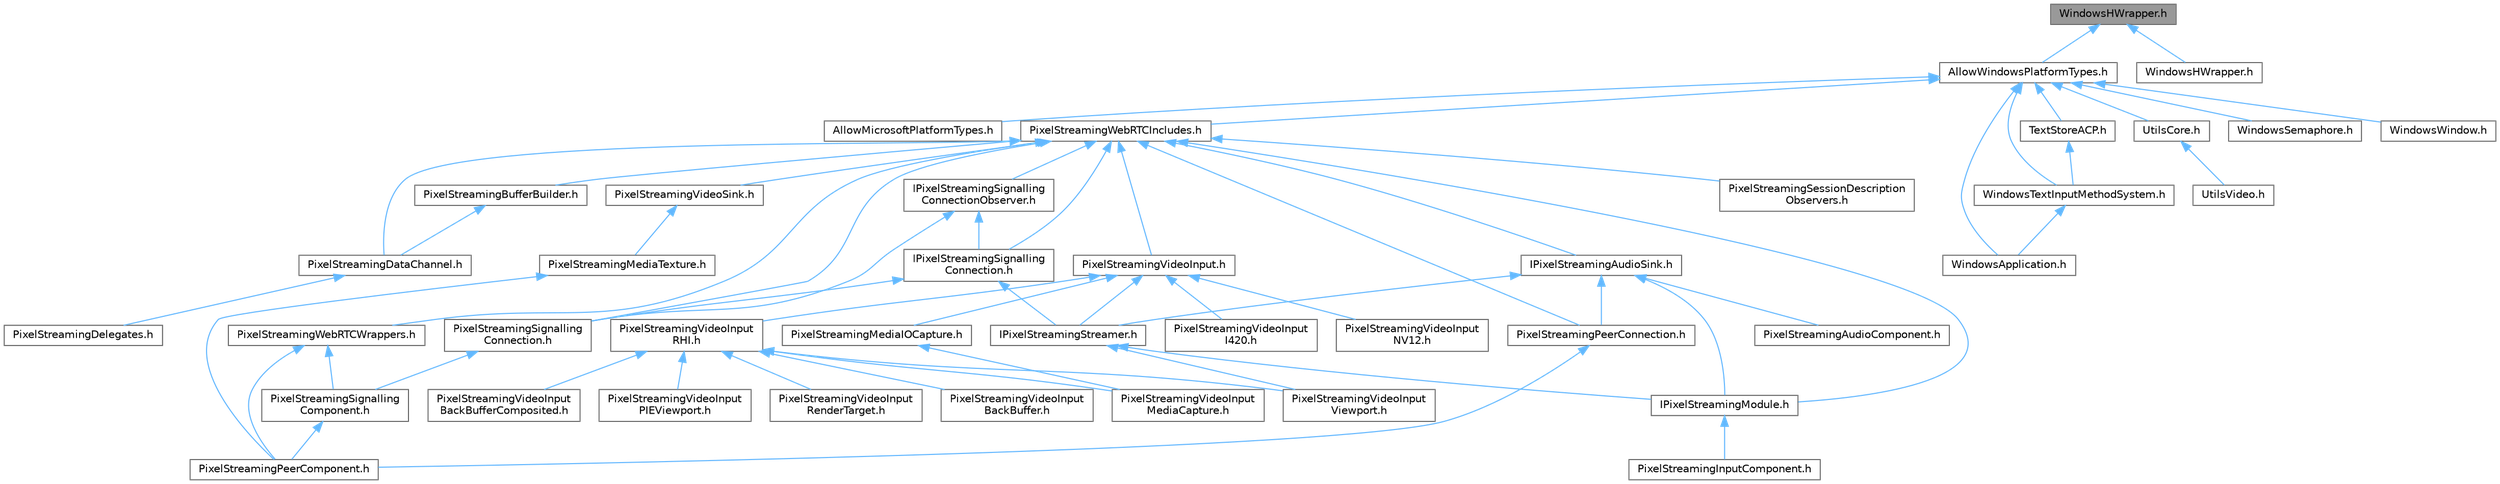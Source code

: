 digraph "WindowsHWrapper.h"
{
 // INTERACTIVE_SVG=YES
 // LATEX_PDF_SIZE
  bgcolor="transparent";
  edge [fontname=Helvetica,fontsize=10,labelfontname=Helvetica,labelfontsize=10];
  node [fontname=Helvetica,fontsize=10,shape=box,height=0.2,width=0.4];
  Node1 [id="Node000001",label="WindowsHWrapper.h",height=0.2,width=0.4,color="gray40", fillcolor="grey60", style="filled", fontcolor="black",tooltip=" "];
  Node1 -> Node2 [id="edge1_Node000001_Node000002",dir="back",color="steelblue1",style="solid",tooltip=" "];
  Node2 [id="Node000002",label="AllowWindowsPlatformTypes.h",height=0.2,width=0.4,color="grey40", fillcolor="white", style="filled",URL="$d5/de3/AllowWindowsPlatformTypes_8h.html",tooltip=" "];
  Node2 -> Node3 [id="edge2_Node000002_Node000003",dir="back",color="steelblue1",style="solid",tooltip=" "];
  Node3 [id="Node000003",label="AllowMicrosoftPlatformTypes.h",height=0.2,width=0.4,color="grey40", fillcolor="white", style="filled",URL="$d0/d57/AllowMicrosoftPlatformTypes_8h.html",tooltip=" "];
  Node2 -> Node4 [id="edge3_Node000002_Node000004",dir="back",color="steelblue1",style="solid",tooltip=" "];
  Node4 [id="Node000004",label="PixelStreamingWebRTCIncludes.h",height=0.2,width=0.4,color="grey40", fillcolor="white", style="filled",URL="$d6/d79/PixelStreamingWebRTCIncludes_8h.html",tooltip=" "];
  Node4 -> Node5 [id="edge4_Node000004_Node000005",dir="back",color="steelblue1",style="solid",tooltip=" "];
  Node5 [id="Node000005",label="IPixelStreamingAudioSink.h",height=0.2,width=0.4,color="grey40", fillcolor="white", style="filled",URL="$d9/d99/IPixelStreamingAudioSink_8h.html",tooltip=" "];
  Node5 -> Node6 [id="edge5_Node000005_Node000006",dir="back",color="steelblue1",style="solid",tooltip=" "];
  Node6 [id="Node000006",label="IPixelStreamingModule.h",height=0.2,width=0.4,color="grey40", fillcolor="white", style="filled",URL="$d2/d87/IPixelStreamingModule_8h.html",tooltip=" "];
  Node6 -> Node7 [id="edge6_Node000006_Node000007",dir="back",color="steelblue1",style="solid",tooltip=" "];
  Node7 [id="Node000007",label="PixelStreamingInputComponent.h",height=0.2,width=0.4,color="grey40", fillcolor="white", style="filled",URL="$d5/d26/PixelStreamingInputComponent_8h.html",tooltip=" "];
  Node5 -> Node8 [id="edge7_Node000005_Node000008",dir="back",color="steelblue1",style="solid",tooltip=" "];
  Node8 [id="Node000008",label="IPixelStreamingStreamer.h",height=0.2,width=0.4,color="grey40", fillcolor="white", style="filled",URL="$d8/d28/IPixelStreamingStreamer_8h.html",tooltip=" "];
  Node8 -> Node6 [id="edge8_Node000008_Node000006",dir="back",color="steelblue1",style="solid",tooltip=" "];
  Node8 -> Node9 [id="edge9_Node000008_Node000009",dir="back",color="steelblue1",style="solid",tooltip=" "];
  Node9 [id="Node000009",label="PixelStreamingVideoInput\lViewport.h",height=0.2,width=0.4,color="grey40", fillcolor="white", style="filled",URL="$d1/dbc/PixelStreamingVideoInputViewport_8h.html",tooltip=" "];
  Node5 -> Node10 [id="edge10_Node000005_Node000010",dir="back",color="steelblue1",style="solid",tooltip=" "];
  Node10 [id="Node000010",label="PixelStreamingAudioComponent.h",height=0.2,width=0.4,color="grey40", fillcolor="white", style="filled",URL="$df/d1c/PixelStreamingAudioComponent_8h.html",tooltip=" "];
  Node5 -> Node11 [id="edge11_Node000005_Node000011",dir="back",color="steelblue1",style="solid",tooltip=" "];
  Node11 [id="Node000011",label="PixelStreamingPeerConnection.h",height=0.2,width=0.4,color="grey40", fillcolor="white", style="filled",URL="$d5/d43/PixelStreamingPeerConnection_8h.html",tooltip=" "];
  Node11 -> Node12 [id="edge12_Node000011_Node000012",dir="back",color="steelblue1",style="solid",tooltip=" "];
  Node12 [id="Node000012",label="PixelStreamingPeerComponent.h",height=0.2,width=0.4,color="grey40", fillcolor="white", style="filled",URL="$de/d4d/PixelStreamingPeerComponent_8h.html",tooltip=" "];
  Node4 -> Node6 [id="edge13_Node000004_Node000006",dir="back",color="steelblue1",style="solid",tooltip=" "];
  Node4 -> Node13 [id="edge14_Node000004_Node000013",dir="back",color="steelblue1",style="solid",tooltip=" "];
  Node13 [id="Node000013",label="IPixelStreamingSignalling\lConnection.h",height=0.2,width=0.4,color="grey40", fillcolor="white", style="filled",URL="$d0/d6c/IPixelStreamingSignallingConnection_8h.html",tooltip=" "];
  Node13 -> Node8 [id="edge15_Node000013_Node000008",dir="back",color="steelblue1",style="solid",tooltip=" "];
  Node13 -> Node14 [id="edge16_Node000013_Node000014",dir="back",color="steelblue1",style="solid",tooltip=" "];
  Node14 [id="Node000014",label="PixelStreamingSignalling\lConnection.h",height=0.2,width=0.4,color="grey40", fillcolor="white", style="filled",URL="$d4/d30/PixelStreamingSignallingConnection_8h.html",tooltip=" "];
  Node14 -> Node15 [id="edge17_Node000014_Node000015",dir="back",color="steelblue1",style="solid",tooltip=" "];
  Node15 [id="Node000015",label="PixelStreamingSignalling\lComponent.h",height=0.2,width=0.4,color="grey40", fillcolor="white", style="filled",URL="$df/d48/PixelStreamingSignallingComponent_8h.html",tooltip=" "];
  Node15 -> Node12 [id="edge18_Node000015_Node000012",dir="back",color="steelblue1",style="solid",tooltip=" "];
  Node4 -> Node16 [id="edge19_Node000004_Node000016",dir="back",color="steelblue1",style="solid",tooltip=" "];
  Node16 [id="Node000016",label="IPixelStreamingSignalling\lConnectionObserver.h",height=0.2,width=0.4,color="grey40", fillcolor="white", style="filled",URL="$d8/d63/IPixelStreamingSignallingConnectionObserver_8h.html",tooltip=" "];
  Node16 -> Node13 [id="edge20_Node000016_Node000013",dir="back",color="steelblue1",style="solid",tooltip=" "];
  Node16 -> Node14 [id="edge21_Node000016_Node000014",dir="back",color="steelblue1",style="solid",tooltip=" "];
  Node4 -> Node17 [id="edge22_Node000004_Node000017",dir="back",color="steelblue1",style="solid",tooltip=" "];
  Node17 [id="Node000017",label="PixelStreamingBufferBuilder.h",height=0.2,width=0.4,color="grey40", fillcolor="white", style="filled",URL="$df/ddb/PixelStreamingBufferBuilder_8h.html",tooltip=" "];
  Node17 -> Node18 [id="edge23_Node000017_Node000018",dir="back",color="steelblue1",style="solid",tooltip=" "];
  Node18 [id="Node000018",label="PixelStreamingDataChannel.h",height=0.2,width=0.4,color="grey40", fillcolor="white", style="filled",URL="$de/d6b/PixelStreamingDataChannel_8h.html",tooltip=" "];
  Node18 -> Node19 [id="edge24_Node000018_Node000019",dir="back",color="steelblue1",style="solid",tooltip=" "];
  Node19 [id="Node000019",label="PixelStreamingDelegates.h",height=0.2,width=0.4,color="grey40", fillcolor="white", style="filled",URL="$d5/dce/PixelStreamingDelegates_8h.html",tooltip=" "];
  Node4 -> Node18 [id="edge25_Node000004_Node000018",dir="back",color="steelblue1",style="solid",tooltip=" "];
  Node4 -> Node11 [id="edge26_Node000004_Node000011",dir="back",color="steelblue1",style="solid",tooltip=" "];
  Node4 -> Node20 [id="edge27_Node000004_Node000020",dir="back",color="steelblue1",style="solid",tooltip=" "];
  Node20 [id="Node000020",label="PixelStreamingSessionDescription\lObservers.h",height=0.2,width=0.4,color="grey40", fillcolor="white", style="filled",URL="$d4/df5/PixelStreamingSessionDescriptionObservers_8h.html",tooltip=" "];
  Node4 -> Node14 [id="edge28_Node000004_Node000014",dir="back",color="steelblue1",style="solid",tooltip=" "];
  Node4 -> Node21 [id="edge29_Node000004_Node000021",dir="back",color="steelblue1",style="solid",tooltip=" "];
  Node21 [id="Node000021",label="PixelStreamingVideoInput.h",height=0.2,width=0.4,color="grey40", fillcolor="white", style="filled",URL="$d4/d70/PixelStreamingVideoInput_8h.html",tooltip=" "];
  Node21 -> Node8 [id="edge30_Node000021_Node000008",dir="back",color="steelblue1",style="solid",tooltip=" "];
  Node21 -> Node22 [id="edge31_Node000021_Node000022",dir="back",color="steelblue1",style="solid",tooltip=" "];
  Node22 [id="Node000022",label="PixelStreamingMediaIOCapture.h",height=0.2,width=0.4,color="grey40", fillcolor="white", style="filled",URL="$df/dfa/PixelStreamingMediaIOCapture_8h.html",tooltip=" "];
  Node22 -> Node23 [id="edge32_Node000022_Node000023",dir="back",color="steelblue1",style="solid",tooltip=" "];
  Node23 [id="Node000023",label="PixelStreamingVideoInput\lMediaCapture.h",height=0.2,width=0.4,color="grey40", fillcolor="white", style="filled",URL="$d1/dd3/PixelStreamingVideoInputMediaCapture_8h.html",tooltip=" "];
  Node21 -> Node24 [id="edge33_Node000021_Node000024",dir="back",color="steelblue1",style="solid",tooltip=" "];
  Node24 [id="Node000024",label="PixelStreamingVideoInput\lI420.h",height=0.2,width=0.4,color="grey40", fillcolor="white", style="filled",URL="$d5/d11/PixelStreamingVideoInputI420_8h.html",tooltip=" "];
  Node21 -> Node25 [id="edge34_Node000021_Node000025",dir="back",color="steelblue1",style="solid",tooltip=" "];
  Node25 [id="Node000025",label="PixelStreamingVideoInput\lNV12.h",height=0.2,width=0.4,color="grey40", fillcolor="white", style="filled",URL="$dd/d9a/PixelStreamingVideoInputNV12_8h.html",tooltip=" "];
  Node21 -> Node26 [id="edge35_Node000021_Node000026",dir="back",color="steelblue1",style="solid",tooltip=" "];
  Node26 [id="Node000026",label="PixelStreamingVideoInput\lRHI.h",height=0.2,width=0.4,color="grey40", fillcolor="white", style="filled",URL="$d2/ddb/PixelStreamingVideoInputRHI_8h.html",tooltip=" "];
  Node26 -> Node27 [id="edge36_Node000026_Node000027",dir="back",color="steelblue1",style="solid",tooltip=" "];
  Node27 [id="Node000027",label="PixelStreamingVideoInput\lBackBuffer.h",height=0.2,width=0.4,color="grey40", fillcolor="white", style="filled",URL="$d8/d0b/PixelStreamingVideoInputBackBuffer_8h.html",tooltip=" "];
  Node26 -> Node28 [id="edge37_Node000026_Node000028",dir="back",color="steelblue1",style="solid",tooltip=" "];
  Node28 [id="Node000028",label="PixelStreamingVideoInput\lBackBufferComposited.h",height=0.2,width=0.4,color="grey40", fillcolor="white", style="filled",URL="$d8/d36/PixelStreamingVideoInputBackBufferComposited_8h.html",tooltip=" "];
  Node26 -> Node23 [id="edge38_Node000026_Node000023",dir="back",color="steelblue1",style="solid",tooltip=" "];
  Node26 -> Node29 [id="edge39_Node000026_Node000029",dir="back",color="steelblue1",style="solid",tooltip=" "];
  Node29 [id="Node000029",label="PixelStreamingVideoInput\lPIEViewport.h",height=0.2,width=0.4,color="grey40", fillcolor="white", style="filled",URL="$d0/d48/PixelStreamingVideoInputPIEViewport_8h.html",tooltip=" "];
  Node26 -> Node30 [id="edge40_Node000026_Node000030",dir="back",color="steelblue1",style="solid",tooltip=" "];
  Node30 [id="Node000030",label="PixelStreamingVideoInput\lRenderTarget.h",height=0.2,width=0.4,color="grey40", fillcolor="white", style="filled",URL="$da/de2/PixelStreamingVideoInputRenderTarget_8h.html",tooltip=" "];
  Node26 -> Node9 [id="edge41_Node000026_Node000009",dir="back",color="steelblue1",style="solid",tooltip=" "];
  Node4 -> Node31 [id="edge42_Node000004_Node000031",dir="back",color="steelblue1",style="solid",tooltip=" "];
  Node31 [id="Node000031",label="PixelStreamingVideoSink.h",height=0.2,width=0.4,color="grey40", fillcolor="white", style="filled",URL="$da/deb/PixelStreamingVideoSink_8h.html",tooltip=" "];
  Node31 -> Node32 [id="edge43_Node000031_Node000032",dir="back",color="steelblue1",style="solid",tooltip=" "];
  Node32 [id="Node000032",label="PixelStreamingMediaTexture.h",height=0.2,width=0.4,color="grey40", fillcolor="white", style="filled",URL="$dc/d93/PixelStreamingMediaTexture_8h.html",tooltip=" "];
  Node32 -> Node12 [id="edge44_Node000032_Node000012",dir="back",color="steelblue1",style="solid",tooltip=" "];
  Node4 -> Node33 [id="edge45_Node000004_Node000033",dir="back",color="steelblue1",style="solid",tooltip=" "];
  Node33 [id="Node000033",label="PixelStreamingWebRTCWrappers.h",height=0.2,width=0.4,color="grey40", fillcolor="white", style="filled",URL="$d8/d2d/PixelStreamingWebRTCWrappers_8h.html",tooltip=" "];
  Node33 -> Node12 [id="edge46_Node000033_Node000012",dir="back",color="steelblue1",style="solid",tooltip=" "];
  Node33 -> Node15 [id="edge47_Node000033_Node000015",dir="back",color="steelblue1",style="solid",tooltip=" "];
  Node2 -> Node34 [id="edge48_Node000002_Node000034",dir="back",color="steelblue1",style="solid",tooltip=" "];
  Node34 [id="Node000034",label="TextStoreACP.h",height=0.2,width=0.4,color="grey40", fillcolor="white", style="filled",URL="$df/db7/TextStoreACP_8h.html",tooltip=" "];
  Node34 -> Node35 [id="edge49_Node000034_Node000035",dir="back",color="steelblue1",style="solid",tooltip=" "];
  Node35 [id="Node000035",label="WindowsTextInputMethodSystem.h",height=0.2,width=0.4,color="grey40", fillcolor="white", style="filled",URL="$dc/ddc/WindowsTextInputMethodSystem_8h.html",tooltip=" "];
  Node35 -> Node36 [id="edge50_Node000035_Node000036",dir="back",color="steelblue1",style="solid",tooltip=" "];
  Node36 [id="Node000036",label="WindowsApplication.h",height=0.2,width=0.4,color="grey40", fillcolor="white", style="filled",URL="$d8/d4c/WindowsApplication_8h.html",tooltip=" "];
  Node2 -> Node37 [id="edge51_Node000002_Node000037",dir="back",color="steelblue1",style="solid",tooltip=" "];
  Node37 [id="Node000037",label="UtilsCore.h",height=0.2,width=0.4,color="grey40", fillcolor="white", style="filled",URL="$d2/d12/UtilsCore_8h.html",tooltip=" "];
  Node37 -> Node38 [id="edge52_Node000037_Node000038",dir="back",color="steelblue1",style="solid",tooltip=" "];
  Node38 [id="Node000038",label="UtilsVideo.h",height=0.2,width=0.4,color="grey40", fillcolor="white", style="filled",URL="$d0/d2e/UtilsVideo_8h.html",tooltip=" "];
  Node2 -> Node36 [id="edge53_Node000002_Node000036",dir="back",color="steelblue1",style="solid",tooltip=" "];
  Node2 -> Node39 [id="edge54_Node000002_Node000039",dir="back",color="steelblue1",style="solid",tooltip=" "];
  Node39 [id="Node000039",label="WindowsSemaphore.h",height=0.2,width=0.4,color="grey40", fillcolor="white", style="filled",URL="$d8/d7a/WindowsSemaphore_8h.html",tooltip=" "];
  Node2 -> Node35 [id="edge55_Node000002_Node000035",dir="back",color="steelblue1",style="solid",tooltip=" "];
  Node2 -> Node40 [id="edge56_Node000002_Node000040",dir="back",color="steelblue1",style="solid",tooltip=" "];
  Node40 [id="Node000040",label="WindowsWindow.h",height=0.2,width=0.4,color="grey40", fillcolor="white", style="filled",URL="$db/d02/WindowsWindow_8h.html",tooltip=" "];
  Node1 -> Node41 [id="edge57_Node000001_Node000041",dir="back",color="steelblue1",style="solid",tooltip=" "];
  Node41 [id="Node000041",label="WindowsHWrapper.h",height=0.2,width=0.4,color="grey40", fillcolor="white", style="filled",URL="$de/df1/Microsoft_2WindowsHWrapper_8h.html",tooltip=" "];
}
